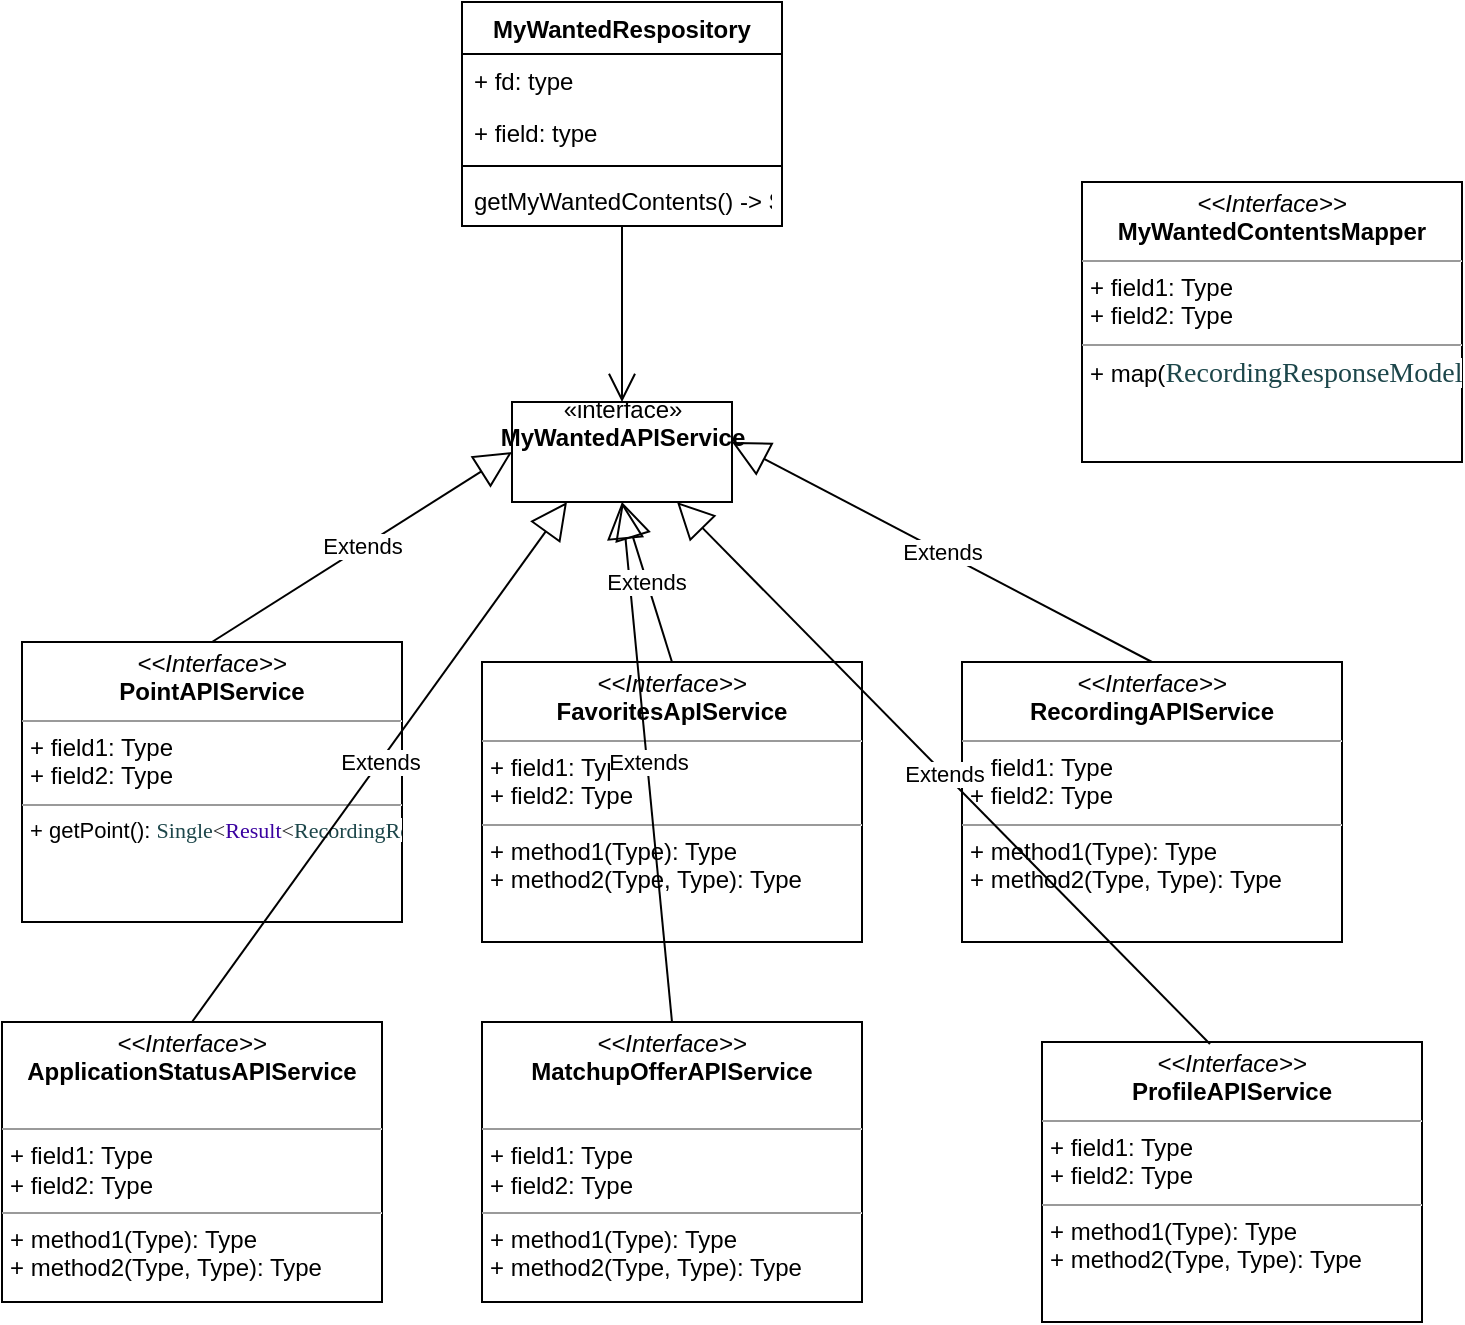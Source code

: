 <mxfile version="13.9.8" type="github">
  <diagram name="Page-1" id="c4acf3e9-155e-7222-9cf6-157b1a14988f">
    <mxGraphModel dx="1298" dy="882" grid="1" gridSize="10" guides="1" tooltips="1" connect="1" arrows="1" fold="1" page="1" pageScale="1" pageWidth="850" pageHeight="1100" background="#ffffff" math="0" shadow="0">
      <root>
        <mxCell id="0" />
        <mxCell id="1" parent="0" />
        <mxCell id="mrpTjH25OFqtyrz83tds-1" value="MyWantedRespository&#xa;" style="swimlane;fontStyle=1;align=center;verticalAlign=top;childLayout=stackLayout;horizontal=1;startSize=26;horizontalStack=0;resizeParent=1;resizeParentMax=0;resizeLast=0;collapsible=1;marginBottom=0;" vertex="1" parent="1">
          <mxGeometry x="310" y="140" width="160" height="112" as="geometry" />
        </mxCell>
        <mxCell id="mrpTjH25OFqtyrz83tds-2" value="+ fd: type" style="text;strokeColor=none;fillColor=none;align=left;verticalAlign=top;spacingLeft=4;spacingRight=4;overflow=hidden;rotatable=0;points=[[0,0.5],[1,0.5]];portConstraint=eastwest;" vertex="1" parent="mrpTjH25OFqtyrz83tds-1">
          <mxGeometry y="26" width="160" height="26" as="geometry" />
        </mxCell>
        <mxCell id="mrpTjH25OFqtyrz83tds-6" value="+ field: type" style="text;strokeColor=none;fillColor=none;align=left;verticalAlign=top;spacingLeft=4;spacingRight=4;overflow=hidden;rotatable=0;points=[[0,0.5],[1,0.5]];portConstraint=eastwest;" vertex="1" parent="mrpTjH25OFqtyrz83tds-1">
          <mxGeometry y="52" width="160" height="26" as="geometry" />
        </mxCell>
        <mxCell id="mrpTjH25OFqtyrz83tds-3" value="" style="line;strokeWidth=1;fillColor=none;align=left;verticalAlign=middle;spacingTop=-1;spacingLeft=3;spacingRight=3;rotatable=0;labelPosition=right;points=[];portConstraint=eastwest;" vertex="1" parent="mrpTjH25OFqtyrz83tds-1">
          <mxGeometry y="78" width="160" height="8" as="geometry" />
        </mxCell>
        <mxCell id="mrpTjH25OFqtyrz83tds-4" value="getMyWantedContents() -&gt; Single&lt;Result&lt;MyWantedContents&gt;&gt;" style="text;strokeColor=none;fillColor=none;align=left;verticalAlign=top;spacingLeft=4;spacingRight=4;overflow=hidden;rotatable=0;points=[[0,0.5],[1,0.5]];portConstraint=eastwest;" vertex="1" parent="mrpTjH25OFqtyrz83tds-1">
          <mxGeometry y="86" width="160" height="26" as="geometry" />
        </mxCell>
        <mxCell id="mrpTjH25OFqtyrz83tds-36" value="«interface»&lt;br&gt;&lt;b&gt;MyWantedAPIService&lt;br&gt;&lt;br&gt;&lt;br&gt;&lt;/b&gt;" style="html=1;" vertex="1" parent="1">
          <mxGeometry x="335" y="340" width="110" height="50" as="geometry" />
        </mxCell>
        <mxCell id="mrpTjH25OFqtyrz83tds-52" value="&lt;p style=&quot;margin: 0px ; margin-top: 4px ; text-align: center&quot;&gt;&lt;i&gt;&amp;lt;&amp;lt;Interface&amp;gt;&amp;gt;&lt;/i&gt;&lt;br&gt;&lt;b&gt;FavoritesApIService&lt;/b&gt;&lt;/p&gt;&lt;hr size=&quot;1&quot;&gt;&lt;p style=&quot;margin: 0px ; margin-left: 4px&quot;&gt;+ field1: Type&lt;br&gt;+ field2: Type&lt;/p&gt;&lt;hr size=&quot;1&quot;&gt;&lt;p style=&quot;margin: 0px ; margin-left: 4px&quot;&gt;+ method1(Type): Type&lt;br&gt;+ method2(Type, Type): Type&lt;/p&gt;" style="verticalAlign=top;align=left;overflow=fill;fontSize=12;fontFamily=Helvetica;html=1;" vertex="1" parent="1">
          <mxGeometry x="320" y="470" width="190" height="140" as="geometry" />
        </mxCell>
        <mxCell id="mrpTjH25OFqtyrz83tds-53" value="&lt;p style=&quot;margin: 0px ; margin-top: 4px ; text-align: center&quot;&gt;&lt;i&gt;&amp;lt;&amp;lt;Interface&amp;gt;&amp;gt;&lt;/i&gt;&lt;br&gt;&lt;span style=&quot;font-weight: bold&quot;&gt;ApplicationStatusAPIService&lt;/span&gt;&lt;/p&gt;&lt;div style=&quot;padding: 0px ; margin: 0px ; font-weight: bold ; text-align: center&quot;&gt;&lt;br style=&quot;padding: 0px ; margin: 0px&quot;&gt;&lt;/div&gt;&lt;hr size=&quot;1&quot;&gt;&lt;p style=&quot;margin: 0px ; margin-left: 4px&quot;&gt;+ field1: Type&lt;br&gt;+ field2: Type&lt;/p&gt;&lt;hr size=&quot;1&quot;&gt;&lt;p style=&quot;margin: 0px ; margin-left: 4px&quot;&gt;+ method1(Type): Type&lt;br&gt;+ method2(Type, Type): Type&lt;/p&gt;" style="verticalAlign=top;align=left;overflow=fill;fontSize=12;fontFamily=Helvetica;html=1;" vertex="1" parent="1">
          <mxGeometry x="80" y="650" width="190" height="140" as="geometry" />
        </mxCell>
        <mxCell id="mrpTjH25OFqtyrz83tds-54" value="&lt;p style=&quot;margin: 0px ; margin-top: 4px ; text-align: center&quot;&gt;&lt;i&gt;&amp;lt;&amp;lt;Interface&amp;gt;&amp;gt;&lt;/i&gt;&lt;br&gt;&lt;span style=&quot;font-weight: bold&quot;&gt;MatchupOfferAPIService&lt;/span&gt;&lt;br&gt;&lt;/p&gt;&lt;div&gt;&lt;span style=&quot;font-weight: bold&quot;&gt;&lt;br&gt;&lt;/span&gt;&lt;/div&gt;&lt;hr size=&quot;1&quot;&gt;&lt;p style=&quot;margin: 0px ; margin-left: 4px&quot;&gt;+ field1: Type&lt;br&gt;+ field2: Type&lt;/p&gt;&lt;hr size=&quot;1&quot;&gt;&lt;p style=&quot;margin: 0px ; margin-left: 4px&quot;&gt;+ method1(Type): Type&lt;br&gt;+ method2(Type, Type): Type&lt;/p&gt;" style="verticalAlign=top;align=left;overflow=fill;fontSize=12;fontFamily=Helvetica;html=1;" vertex="1" parent="1">
          <mxGeometry x="320" y="650" width="190" height="140" as="geometry" />
        </mxCell>
        <mxCell id="mrpTjH25OFqtyrz83tds-56" value="&lt;p style=&quot;margin: 0px ; margin-top: 4px ; text-align: center&quot;&gt;&lt;i&gt;&amp;lt;&amp;lt;Interface&amp;gt;&amp;gt;&lt;/i&gt;&lt;br&gt;&lt;span style=&quot;font-weight: bold&quot;&gt;PointAPIService&lt;/span&gt;&lt;/p&gt;&lt;hr size=&quot;1&quot;&gt;&lt;p style=&quot;margin: 0px ; margin-left: 4px&quot;&gt;+ field1: Type&lt;br&gt;+ field2: Type&lt;/p&gt;&lt;hr size=&quot;1&quot;&gt;&lt;p style=&quot;margin: 0px 0px 0px 4px ; font-size: 11px&quot;&gt;&lt;font size=&quot;2&quot; style=&quot;font-size: 11px&quot;&gt;+ getPoint():&amp;nbsp;&lt;/font&gt;&lt;font style=&quot;font-size: 11px&quot;&gt;&lt;span style=&quot;color: rgb(28 , 70 , 74) ; font-family: &amp;#34;menlo&amp;#34; ; background-color: rgb(255 , 255 , 255)&quot;&gt;Single&lt;/span&gt;&lt;span style=&quot;font-family: &amp;#34;menlo&amp;#34; ; background-color: rgb(255 , 255 , 255) ; color: rgba(0 , 0 , 0 , 0.85)&quot;&gt;&amp;lt;&lt;/span&gt;&lt;span style=&quot;font-family: &amp;#34;menlo&amp;#34; ; background-color: rgb(255 , 255 , 255) ; color: rgb(57 , 0 , 160)&quot;&gt;Result&lt;/span&gt;&lt;span style=&quot;font-family: &amp;#34;menlo&amp;#34; ; background-color: rgb(255 , 255 , 255) ; color: rgba(0 , 0 , 0 , 0.85)&quot;&gt;&amp;lt;&lt;/span&gt;&lt;span style=&quot;color: rgb(28 , 70 , 74) ; font-family: &amp;#34;menlo&amp;#34; ; background-color: rgb(255 , 255 , 255)&quot;&gt;RecordingResponseModel&lt;/span&gt;&lt;span style=&quot;font-family: &amp;#34;menlo&amp;#34; ; background-color: rgb(255 , 255 , 255) ; color: rgba(0 , 0 , 0 , 0.85)&quot;&gt;, &lt;/span&gt;&lt;span style=&quot;color: rgb(28 , 70 , 74) ; font-family: &amp;#34;menlo&amp;#34; ; background-color: rgb(255 , 255 , 255)&quot;&gt;WantedError&lt;/span&gt;&lt;span style=&quot;font-family: &amp;#34;menlo&amp;#34; ; background-color: rgb(255 , 255 , 255) ; color: rgba(0 , 0 , 0 , 0.85)&quot;&gt;&amp;gt;&amp;gt;&lt;/span&gt;&lt;/font&gt;&lt;/p&gt;" style="verticalAlign=top;align=left;overflow=fill;fontSize=12;fontFamily=Helvetica;html=1;" vertex="1" parent="1">
          <mxGeometry x="90" y="460" width="190" height="140" as="geometry" />
        </mxCell>
        <mxCell id="mrpTjH25OFqtyrz83tds-57" value="&lt;p style=&quot;margin: 0px ; margin-top: 4px ; text-align: center&quot;&gt;&lt;i&gt;&amp;lt;&amp;lt;Interface&amp;gt;&amp;gt;&lt;/i&gt;&lt;br&gt;&lt;span style=&quot;font-weight: bold&quot;&gt;RecordingAPIService&lt;/span&gt;&lt;/p&gt;&lt;hr size=&quot;1&quot;&gt;&lt;p style=&quot;margin: 0px ; margin-left: 4px&quot;&gt;+ field1: Type&lt;br&gt;+ field2: Type&lt;/p&gt;&lt;hr size=&quot;1&quot;&gt;&lt;p style=&quot;margin: 0px ; margin-left: 4px&quot;&gt;+ method1(Type): Type&lt;br&gt;+ method2(Type, Type): Type&lt;/p&gt;" style="verticalAlign=top;align=left;overflow=fill;fontSize=12;fontFamily=Helvetica;html=1;" vertex="1" parent="1">
          <mxGeometry x="560" y="470" width="190" height="140" as="geometry" />
        </mxCell>
        <mxCell id="mrpTjH25OFqtyrz83tds-58" value="&lt;p style=&quot;margin: 0px ; margin-top: 4px ; text-align: center&quot;&gt;&lt;i&gt;&amp;lt;&amp;lt;Interface&amp;gt;&amp;gt;&lt;/i&gt;&lt;br&gt;&lt;span style=&quot;font-weight: bold&quot;&gt;ProfileAPIService&lt;/span&gt;&lt;/p&gt;&lt;hr size=&quot;1&quot;&gt;&lt;p style=&quot;margin: 0px ; margin-left: 4px&quot;&gt;+ field1: Type&lt;br&gt;+ field2: Type&lt;/p&gt;&lt;hr size=&quot;1&quot;&gt;&lt;p style=&quot;margin: 0px ; margin-left: 4px&quot;&gt;+ method1(Type): Type&lt;br&gt;+ method2(Type, Type): Type&lt;/p&gt;" style="verticalAlign=top;align=left;overflow=fill;fontSize=12;fontFamily=Helvetica;html=1;" vertex="1" parent="1">
          <mxGeometry x="600" y="660" width="190" height="140" as="geometry" />
        </mxCell>
        <mxCell id="mrpTjH25OFqtyrz83tds-59" value="Extends" style="endArrow=block;endSize=16;endFill=0;html=1;exitX=0.442;exitY=0.007;exitDx=0;exitDy=0;exitPerimeter=0;entryX=0.75;entryY=1;entryDx=0;entryDy=0;" edge="1" parent="1" source="mrpTjH25OFqtyrz83tds-58" target="mrpTjH25OFqtyrz83tds-36">
          <mxGeometry width="160" relative="1" as="geometry">
            <mxPoint x="630" y="630" as="sourcePoint" />
            <mxPoint x="790" y="630" as="targetPoint" />
          </mxGeometry>
        </mxCell>
        <mxCell id="mrpTjH25OFqtyrz83tds-60" value="Extends" style="endArrow=block;endSize=16;endFill=0;html=1;exitX=0.5;exitY=0;exitDx=0;exitDy=0;entryX=0.5;entryY=1;entryDx=0;entryDy=0;" edge="1" parent="1" source="mrpTjH25OFqtyrz83tds-54" target="mrpTjH25OFqtyrz83tds-36">
          <mxGeometry width="160" relative="1" as="geometry">
            <mxPoint x="360" y="620" as="sourcePoint" />
            <mxPoint x="520" y="620" as="targetPoint" />
          </mxGeometry>
        </mxCell>
        <mxCell id="mrpTjH25OFqtyrz83tds-61" value="Extends" style="endArrow=block;endSize=16;endFill=0;html=1;entryX=0.25;entryY=1;entryDx=0;entryDy=0;exitX=0.5;exitY=0;exitDx=0;exitDy=0;" edge="1" parent="1" source="mrpTjH25OFqtyrz83tds-53" target="mrpTjH25OFqtyrz83tds-36">
          <mxGeometry width="160" relative="1" as="geometry">
            <mxPoint x="90" y="640" as="sourcePoint" />
            <mxPoint x="250" y="640" as="targetPoint" />
          </mxGeometry>
        </mxCell>
        <mxCell id="mrpTjH25OFqtyrz83tds-62" value="Extends" style="endArrow=block;endSize=16;endFill=0;html=1;exitX=0.5;exitY=0;exitDx=0;exitDy=0;" edge="1" parent="1" source="mrpTjH25OFqtyrz83tds-57">
          <mxGeometry width="160" relative="1" as="geometry">
            <mxPoint x="595" y="420" as="sourcePoint" />
            <mxPoint x="445" y="360" as="targetPoint" />
          </mxGeometry>
        </mxCell>
        <mxCell id="mrpTjH25OFqtyrz83tds-63" value="Extends" style="endArrow=block;endSize=16;endFill=0;html=1;exitX=0.5;exitY=0;exitDx=0;exitDy=0;entryX=0.5;entryY=1;entryDx=0;entryDy=0;" edge="1" parent="1" source="mrpTjH25OFqtyrz83tds-52" target="mrpTjH25OFqtyrz83tds-36">
          <mxGeometry width="160" relative="1" as="geometry">
            <mxPoint x="480" y="424.5" as="sourcePoint" />
            <mxPoint x="640" y="424.5" as="targetPoint" />
          </mxGeometry>
        </mxCell>
        <mxCell id="mrpTjH25OFqtyrz83tds-64" value="Extends" style="endArrow=block;endSize=16;endFill=0;html=1;exitX=0.5;exitY=0;exitDx=0;exitDy=0;entryX=0;entryY=0.5;entryDx=0;entryDy=0;" edge="1" parent="1" source="mrpTjH25OFqtyrz83tds-56" target="mrpTjH25OFqtyrz83tds-36">
          <mxGeometry width="160" relative="1" as="geometry">
            <mxPoint x="140" y="424.5" as="sourcePoint" />
            <mxPoint x="300" y="424.5" as="targetPoint" />
          </mxGeometry>
        </mxCell>
        <mxCell id="mrpTjH25OFqtyrz83tds-47" value="" style="endArrow=open;endFill=1;endSize=12;html=1;entryX=0.5;entryY=0;entryDx=0;entryDy=0;" edge="1" parent="1" source="mrpTjH25OFqtyrz83tds-4" target="mrpTjH25OFqtyrz83tds-36">
          <mxGeometry width="160" relative="1" as="geometry">
            <mxPoint x="390" y="280" as="sourcePoint" />
            <mxPoint x="550" y="270" as="targetPoint" />
          </mxGeometry>
        </mxCell>
        <mxCell id="mrpTjH25OFqtyrz83tds-66" value="&lt;p style=&quot;margin: 0px ; margin-top: 4px ; text-align: center&quot;&gt;&lt;i&gt;&amp;lt;&amp;lt;Interface&amp;gt;&amp;gt;&lt;/i&gt;&lt;br&gt;&lt;b&gt;MyWantedContentsMapper&lt;/b&gt;&lt;/p&gt;&lt;hr size=&quot;1&quot;&gt;&lt;p style=&quot;margin: 0px ; margin-left: 4px&quot;&gt;+ field1: Type&lt;br&gt;+ field2: Type&lt;/p&gt;&lt;hr size=&quot;1&quot;&gt;&lt;p style=&quot;margin: 0px ; margin-left: 4px&quot;&gt;+ map(&lt;span style=&quot;color: rgb(28 , 70 , 74) ; font-family: &amp;#34;menlo&amp;#34; ; font-size: 14px ; background-color: rgb(255 , 255 , 255)&quot;&gt;RecordingResponseModel,&amp;nbsp;&lt;/span&gt;&lt;span style=&quot;color: rgb(28 , 70 , 74) ; font-family: &amp;#34;menlo&amp;#34; ; font-size: 14px ; background-color: rgb(255 , 255 , 255)&quot;&gt;ApplicationSummary,&amp;nbsp;&lt;/span&gt;&lt;span style=&quot;color: rgb(28 , 70 , 74) ; font-family: &amp;#34;menlo&amp;#34; ; font-size: 14px ; background-color: rgb(255 , 255 , 255)&quot;&gt;UserFavoritesSummaryResponseModel,&amp;nbsp;&lt;/span&gt;&lt;span style=&quot;color: rgb(28 , 70 , 74) ; font-family: &amp;#34;menlo&amp;#34; ; font-size: 14px ; background-color: rgb(255 , 255 , 255)&quot;&gt;ProfileDetails,&amp;nbsp;&lt;/span&gt;&lt;span style=&quot;color: rgb(28 , 70 , 74) ; font-family: &amp;#34;menlo&amp;#34; ; font-size: 14px ; background-color: rgb(255 , 255 , 255)&quot;&gt;PointRecord,&amp;nbsp;&lt;/span&gt;&lt;span style=&quot;color: rgb(57 , 0 , 160) ; font-family: &amp;#34;menlo&amp;#34; ; font-size: 14px ; background-color: rgb(255 , 255 , 255)&quot;&gt;OffersSummary&lt;/span&gt;) : MyWantedContents&lt;/p&gt;&lt;p style=&quot;margin: 0px ; margin-left: 4px&quot;&gt;&lt;br&gt;&lt;/p&gt;" style="verticalAlign=top;align=left;overflow=fill;fontSize=12;fontFamily=Helvetica;html=1;" vertex="1" parent="1">
          <mxGeometry x="620" y="230" width="190" height="140" as="geometry" />
        </mxCell>
      </root>
    </mxGraphModel>
  </diagram>
</mxfile>
